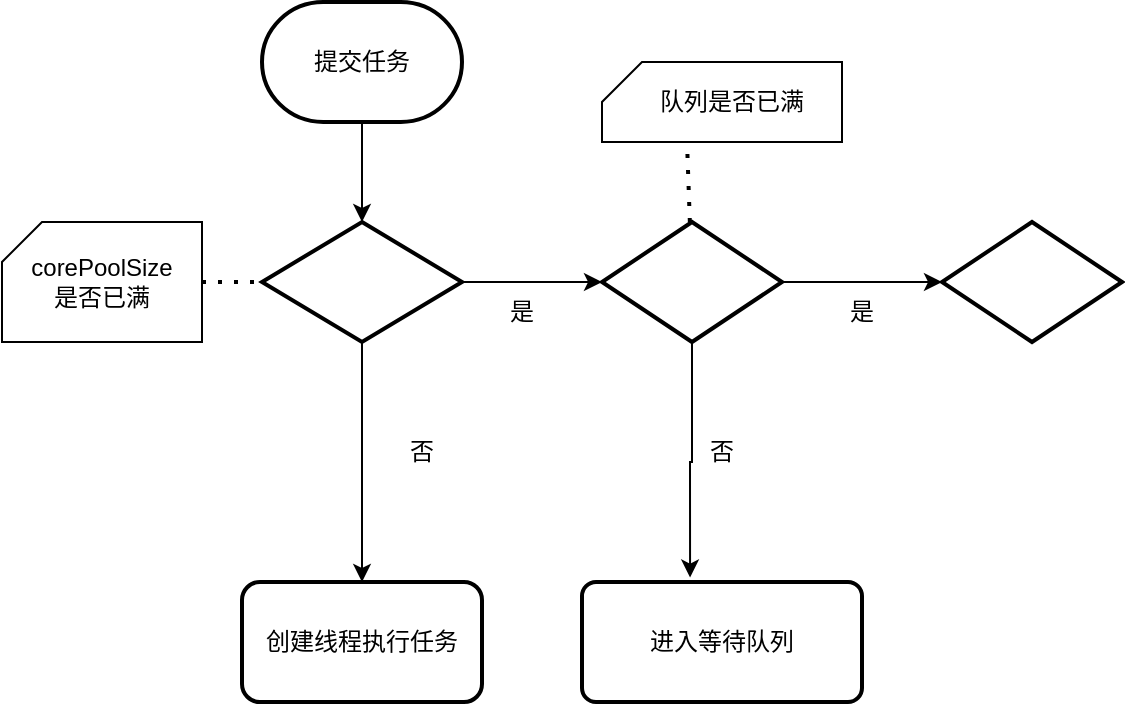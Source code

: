 <mxfile version="20.7.3" type="github">
  <diagram name="Page-1" id="74e2e168-ea6b-b213-b513-2b3c1d86103e">
    <mxGraphModel dx="1036" dy="527" grid="1" gridSize="10" guides="1" tooltips="1" connect="1" arrows="1" fold="1" page="1" pageScale="1" pageWidth="1100" pageHeight="850" background="none" math="0" shadow="0">
      <root>
        <mxCell id="0" />
        <mxCell id="1" parent="0" />
        <mxCell id="n3nc-Vys-MHXwjSfi4d1-11" style="edgeStyle=orthogonalEdgeStyle;rounded=0;orthogonalLoop=1;jettySize=auto;html=1;exitX=0.5;exitY=1;exitDx=0;exitDy=0;exitPerimeter=0;" edge="1" parent="1" source="n3nc-Vys-MHXwjSfi4d1-1" target="n3nc-Vys-MHXwjSfi4d1-3">
          <mxGeometry relative="1" as="geometry" />
        </mxCell>
        <mxCell id="n3nc-Vys-MHXwjSfi4d1-1" value="提交任务" style="strokeWidth=2;html=1;shape=mxgraph.flowchart.terminator;whiteSpace=wrap;" vertex="1" parent="1">
          <mxGeometry x="180" y="150" width="100" height="60" as="geometry" />
        </mxCell>
        <mxCell id="n3nc-Vys-MHXwjSfi4d1-2" value="" style="verticalLabelPosition=bottom;verticalAlign=top;html=1;shape=card;whiteSpace=wrap;size=20;arcSize=12;" vertex="1" parent="1">
          <mxGeometry x="50" y="260" width="100" height="60" as="geometry" />
        </mxCell>
        <mxCell id="n3nc-Vys-MHXwjSfi4d1-5" value="" style="edgeStyle=orthogonalEdgeStyle;rounded=0;orthogonalLoop=1;jettySize=auto;html=1;" edge="1" parent="1" source="n3nc-Vys-MHXwjSfi4d1-3" target="n3nc-Vys-MHXwjSfi4d1-4">
          <mxGeometry relative="1" as="geometry" />
        </mxCell>
        <mxCell id="n3nc-Vys-MHXwjSfi4d1-14" style="edgeStyle=orthogonalEdgeStyle;rounded=0;orthogonalLoop=1;jettySize=auto;html=1;exitX=1;exitY=0.5;exitDx=0;exitDy=0;exitPerimeter=0;entryX=0;entryY=0.5;entryDx=0;entryDy=0;entryPerimeter=0;" edge="1" parent="1" source="n3nc-Vys-MHXwjSfi4d1-3" target="n3nc-Vys-MHXwjSfi4d1-18">
          <mxGeometry relative="1" as="geometry">
            <mxPoint x="320" y="290" as="targetPoint" />
          </mxGeometry>
        </mxCell>
        <mxCell id="n3nc-Vys-MHXwjSfi4d1-3" value="" style="strokeWidth=2;html=1;shape=mxgraph.flowchart.decision;whiteSpace=wrap;" vertex="1" parent="1">
          <mxGeometry x="180" y="260" width="100" height="60" as="geometry" />
        </mxCell>
        <mxCell id="n3nc-Vys-MHXwjSfi4d1-4" value="创建线程执行任务" style="rounded=1;whiteSpace=wrap;html=1;strokeWidth=2;" vertex="1" parent="1">
          <mxGeometry x="170" y="440" width="120" height="60" as="geometry" />
        </mxCell>
        <mxCell id="n3nc-Vys-MHXwjSfi4d1-9" value="" style="endArrow=none;dashed=1;html=1;dashPattern=1 3;strokeWidth=2;rounded=0;exitX=1;exitY=0.5;exitDx=0;exitDy=0;exitPerimeter=0;entryX=0;entryY=0.5;entryDx=0;entryDy=0;entryPerimeter=0;" edge="1" parent="1" source="n3nc-Vys-MHXwjSfi4d1-2" target="n3nc-Vys-MHXwjSfi4d1-3">
          <mxGeometry width="50" height="50" relative="1" as="geometry">
            <mxPoint x="150" y="330" as="sourcePoint" />
            <mxPoint x="200" y="280" as="targetPoint" />
          </mxGeometry>
        </mxCell>
        <mxCell id="n3nc-Vys-MHXwjSfi4d1-10" value="&lt;div data-lake_diagram_content_editor_data=&quot;true&quot;&gt;corePoolSize是否已满&lt;/div&gt;" style="text;html=1;strokeColor=none;fillColor=none;align=center;verticalAlign=middle;whiteSpace=wrap;rounded=0;" vertex="1" parent="1">
          <mxGeometry x="70" y="275" width="60" height="30" as="geometry" />
        </mxCell>
        <mxCell id="n3nc-Vys-MHXwjSfi4d1-12" value="否" style="text;html=1;strokeColor=none;fillColor=none;align=center;verticalAlign=middle;whiteSpace=wrap;rounded=0;" vertex="1" parent="1">
          <mxGeometry x="230" y="360" width="60" height="30" as="geometry" />
        </mxCell>
        <mxCell id="n3nc-Vys-MHXwjSfi4d1-16" value="" style="verticalLabelPosition=bottom;verticalAlign=top;html=1;shape=card;whiteSpace=wrap;size=20;arcSize=12;" vertex="1" parent="1">
          <mxGeometry x="350" y="180" width="120" height="40" as="geometry" />
        </mxCell>
        <mxCell id="n3nc-Vys-MHXwjSfi4d1-17" value="队列是否已满" style="text;strokeColor=none;align=center;fillColor=none;html=1;verticalAlign=middle;whiteSpace=wrap;rounded=0;" vertex="1" parent="1">
          <mxGeometry x="370" y="180" width="90" height="40" as="geometry" />
        </mxCell>
        <mxCell id="n3nc-Vys-MHXwjSfi4d1-20" style="edgeStyle=orthogonalEdgeStyle;rounded=0;orthogonalLoop=1;jettySize=auto;html=1;" edge="1" parent="1" source="n3nc-Vys-MHXwjSfi4d1-18" target="n3nc-Vys-MHXwjSfi4d1-19">
          <mxGeometry relative="1" as="geometry" />
        </mxCell>
        <mxCell id="n3nc-Vys-MHXwjSfi4d1-24" style="edgeStyle=orthogonalEdgeStyle;rounded=0;orthogonalLoop=1;jettySize=auto;html=1;entryX=0.386;entryY=-0.037;entryDx=0;entryDy=0;entryPerimeter=0;" edge="1" parent="1" source="n3nc-Vys-MHXwjSfi4d1-18" target="n3nc-Vys-MHXwjSfi4d1-25">
          <mxGeometry relative="1" as="geometry">
            <mxPoint x="395" y="410" as="targetPoint" />
          </mxGeometry>
        </mxCell>
        <mxCell id="n3nc-Vys-MHXwjSfi4d1-18" value="" style="strokeWidth=2;html=1;shape=mxgraph.flowchart.decision;whiteSpace=wrap;" vertex="1" parent="1">
          <mxGeometry x="350" y="260" width="90" height="60" as="geometry" />
        </mxCell>
        <mxCell id="n3nc-Vys-MHXwjSfi4d1-19" value="" style="strokeWidth=2;html=1;shape=mxgraph.flowchart.decision;whiteSpace=wrap;" vertex="1" parent="1">
          <mxGeometry x="520" y="260" width="90" height="60" as="geometry" />
        </mxCell>
        <mxCell id="n3nc-Vys-MHXwjSfi4d1-21" value="是" style="text;html=1;strokeColor=none;fillColor=none;align=center;verticalAlign=middle;whiteSpace=wrap;rounded=0;" vertex="1" parent="1">
          <mxGeometry x="280" y="290" width="60" height="30" as="geometry" />
        </mxCell>
        <mxCell id="n3nc-Vys-MHXwjSfi4d1-22" value="是" style="text;html=1;strokeColor=none;fillColor=none;align=center;verticalAlign=middle;whiteSpace=wrap;rounded=0;" vertex="1" parent="1">
          <mxGeometry x="450" y="290" width="60" height="30" as="geometry" />
        </mxCell>
        <mxCell id="n3nc-Vys-MHXwjSfi4d1-25" value="进入等待队列" style="rounded=1;whiteSpace=wrap;html=1;absoluteArcSize=1;arcSize=14;strokeWidth=2;" vertex="1" parent="1">
          <mxGeometry x="340" y="440" width="140" height="60" as="geometry" />
        </mxCell>
        <mxCell id="n3nc-Vys-MHXwjSfi4d1-26" value="否" style="text;html=1;strokeColor=none;fillColor=none;align=center;verticalAlign=middle;whiteSpace=wrap;rounded=0;" vertex="1" parent="1">
          <mxGeometry x="380" y="360" width="60" height="30" as="geometry" />
        </mxCell>
        <mxCell id="n3nc-Vys-MHXwjSfi4d1-31" value="" style="endArrow=none;dashed=1;html=1;dashPattern=1 3;strokeWidth=2;rounded=0;entryX=0.25;entryY=1;entryDx=0;entryDy=0;" edge="1" parent="1" source="n3nc-Vys-MHXwjSfi4d1-18" target="n3nc-Vys-MHXwjSfi4d1-17">
          <mxGeometry width="50" height="50" relative="1" as="geometry">
            <mxPoint x="660" y="410" as="sourcePoint" />
            <mxPoint x="710" y="360" as="targetPoint" />
          </mxGeometry>
        </mxCell>
      </root>
    </mxGraphModel>
  </diagram>
</mxfile>
